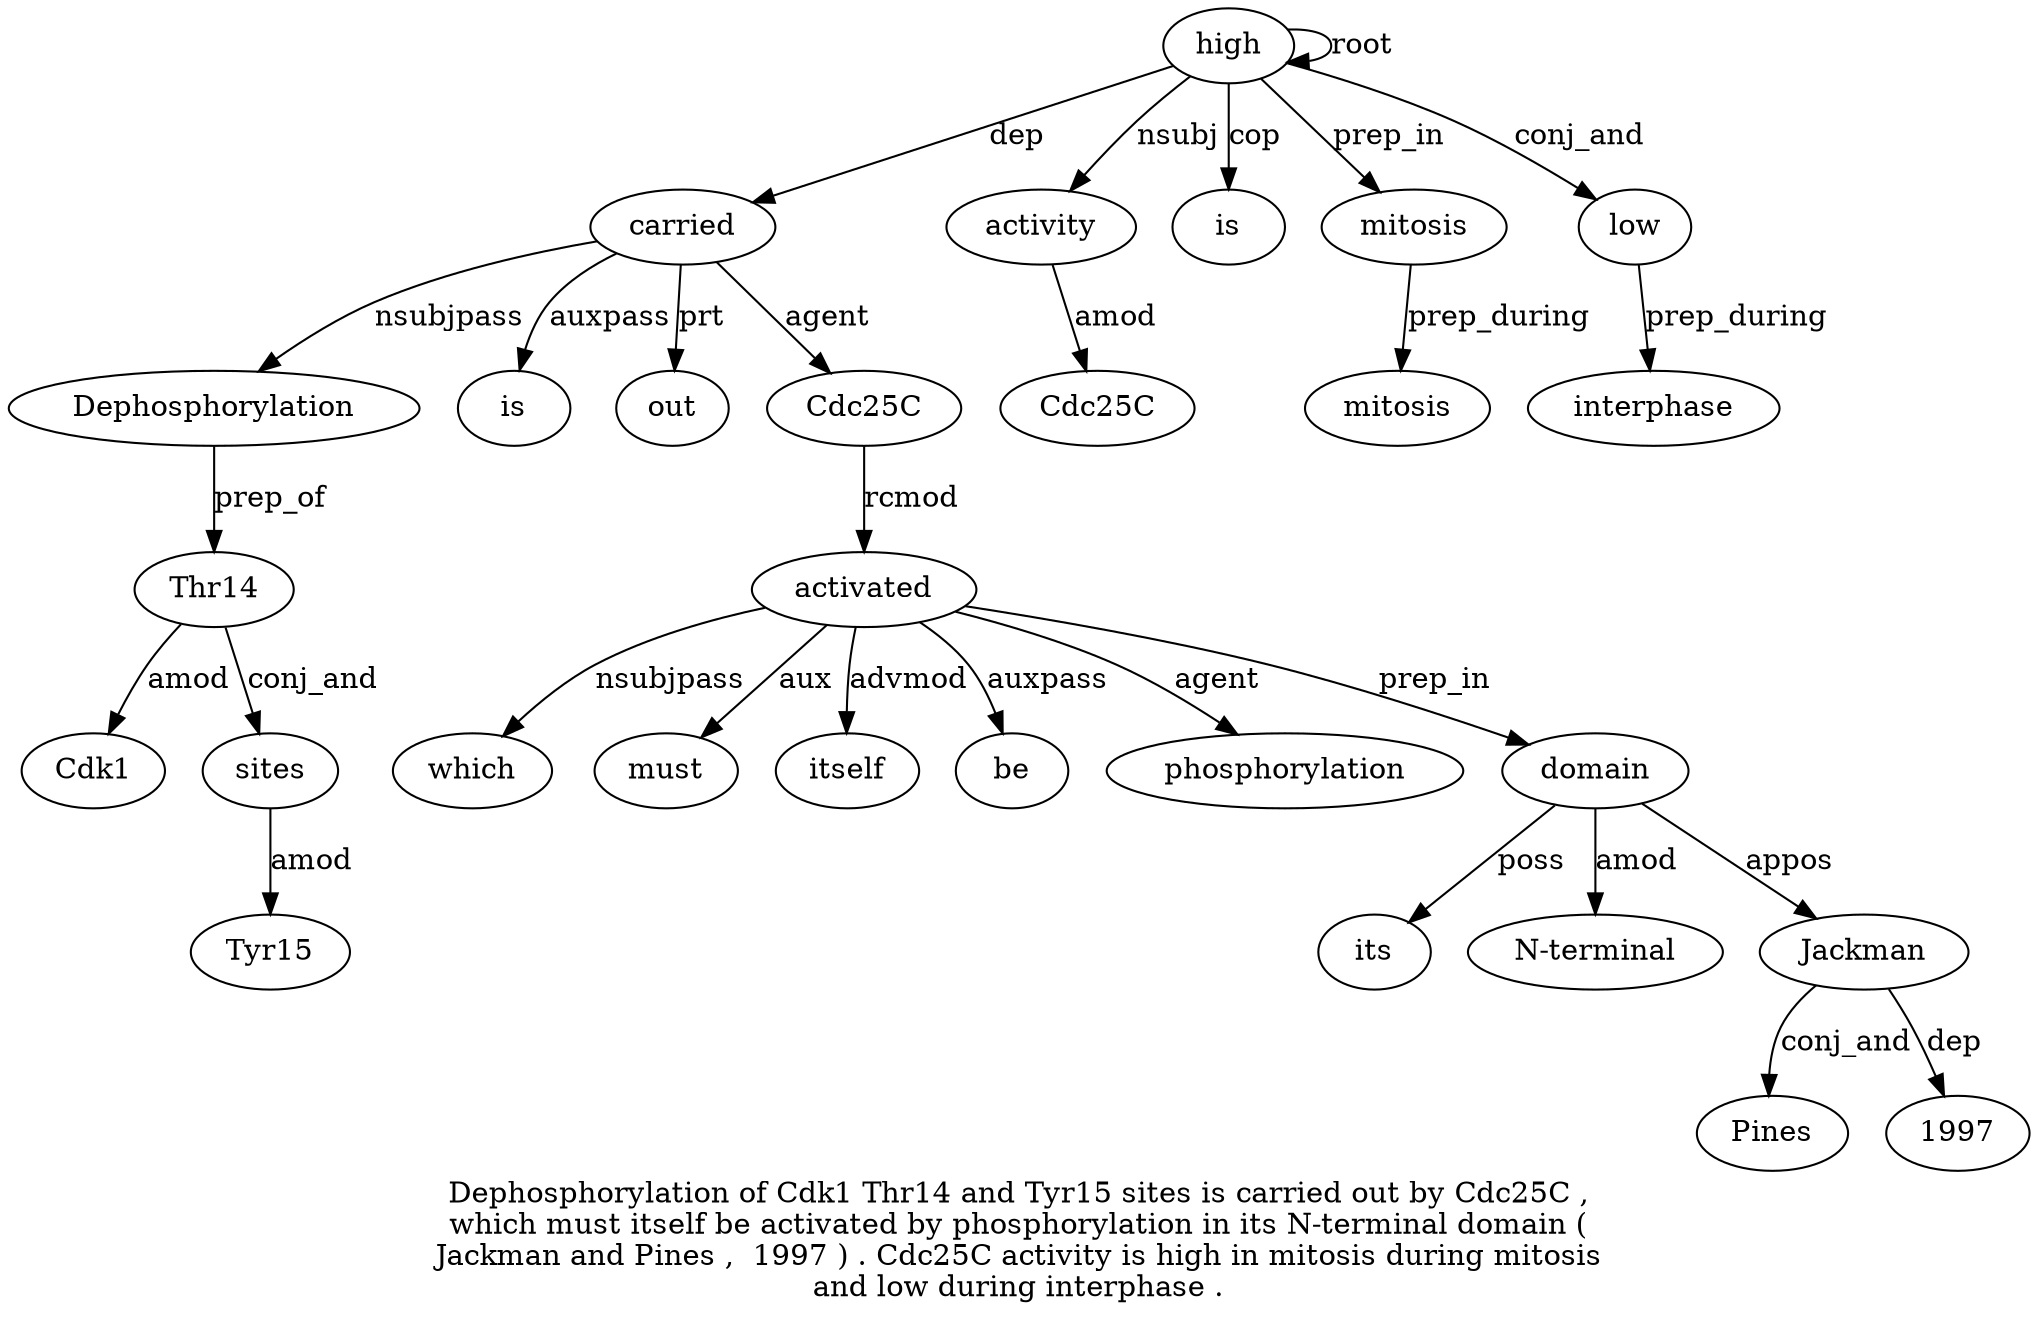 digraph "Dephosphorylation of Cdk1 Thr14 and Tyr15 sites is carried out by Cdc25C ,  which must itself be activated by phosphorylation in its N-terminal domain ( Jackman and Pines ,  1997 ) . Cdc25C activity is high in mitosis during mitosis and low during interphase ." {
label="Dephosphorylation of Cdk1 Thr14 and Tyr15 sites is carried out by Cdc25C ,
which must itself be activated by phosphorylation in its N-terminal domain (
Jackman and Pines ,  1997 ) . Cdc25C activity is high in mitosis during mitosis
and low during interphase .";
carried9 [style=filled, fillcolor=white, label=carried];
Dephosphorylation1 [style=filled, fillcolor=white, label=Dephosphorylation];
carried9 -> Dephosphorylation1  [label=nsubjpass];
Thr14 [style=filled, fillcolor=white, label=Thr14];
Cdk13 [style=filled, fillcolor=white, label=Cdk1];
Thr14 -> Cdk13  [label=amod];
Dephosphorylation1 -> Thr14  [label=prep_of];
sites7 [style=filled, fillcolor=white, label=sites];
Tyr156 [style=filled, fillcolor=white, label=Tyr15];
sites7 -> Tyr156  [label=amod];
Thr14 -> sites7  [label=conj_and];
is8 [style=filled, fillcolor=white, label=is];
carried9 -> is8  [label=auxpass];
high36 [style=filled, fillcolor=white, label=high];
high36 -> carried9  [label=dep];
out10 [style=filled, fillcolor=white, label=out];
carried9 -> out10  [label=prt];
Cdc25C1 [style=filled, fillcolor=white, label=Cdc25C];
carried9 -> Cdc25C1  [label=agent];
activated18 [style=filled, fillcolor=white, label=activated];
which14 [style=filled, fillcolor=white, label=which];
activated18 -> which14  [label=nsubjpass];
must15 [style=filled, fillcolor=white, label=must];
activated18 -> must15  [label=aux];
itself16 [style=filled, fillcolor=white, label=itself];
activated18 -> itself16  [label=advmod];
be17 [style=filled, fillcolor=white, label=be];
activated18 -> be17  [label=auxpass];
Cdc25C1 -> activated18  [label=rcmod];
phosphorylation20 [style=filled, fillcolor=white, label=phosphorylation];
activated18 -> phosphorylation20  [label=agent];
domain24 [style=filled, fillcolor=white, label=domain];
its22 [style=filled, fillcolor=white, label=its];
domain24 -> its22  [label=poss];
"N-terminal23" [style=filled, fillcolor=white, label="N-terminal"];
domain24 -> "N-terminal23"  [label=amod];
activated18 -> domain24  [label=prep_in];
Jackman26 [style=filled, fillcolor=white, label=Jackman];
domain24 -> Jackman26  [label=appos];
Pines28 [style=filled, fillcolor=white, label=Pines];
Jackman26 -> Pines28  [label=conj_and];
199730 [style=filled, fillcolor=white, label=1997];
Jackman26 -> 199730  [label=dep];
activity34 [style=filled, fillcolor=white, label=activity];
Cdc25C33 [style=filled, fillcolor=white, label=Cdc25C];
activity34 -> Cdc25C33  [label=amod];
high36 -> activity34  [label=nsubj];
is35 [style=filled, fillcolor=white, label=is];
high36 -> is35  [label=cop];
high36 -> high36  [label=root];
mitosis38 [style=filled, fillcolor=white, label=mitosis];
high36 -> mitosis38  [label=prep_in];
mitosis40 [style=filled, fillcolor=white, label=mitosis];
mitosis38 -> mitosis40  [label=prep_during];
low42 [style=filled, fillcolor=white, label=low];
high36 -> low42  [label=conj_and];
interphase44 [style=filled, fillcolor=white, label=interphase];
low42 -> interphase44  [label=prep_during];
}
